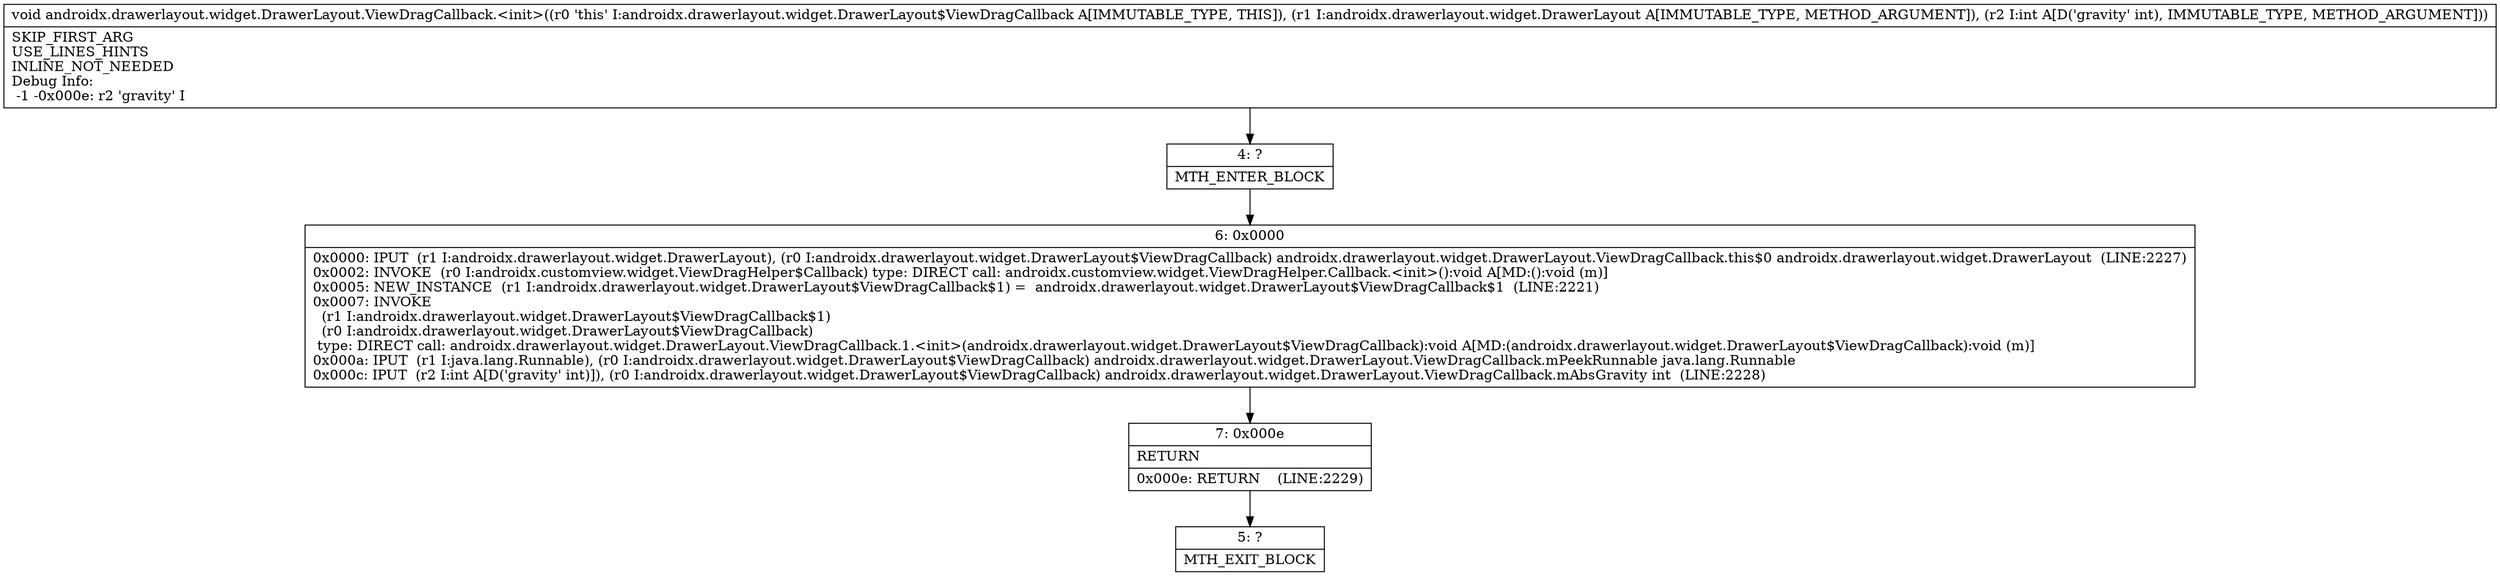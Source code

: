 digraph "CFG forandroidx.drawerlayout.widget.DrawerLayout.ViewDragCallback.\<init\>(Landroidx\/drawerlayout\/widget\/DrawerLayout;I)V" {
Node_4 [shape=record,label="{4\:\ ?|MTH_ENTER_BLOCK\l}"];
Node_6 [shape=record,label="{6\:\ 0x0000|0x0000: IPUT  (r1 I:androidx.drawerlayout.widget.DrawerLayout), (r0 I:androidx.drawerlayout.widget.DrawerLayout$ViewDragCallback) androidx.drawerlayout.widget.DrawerLayout.ViewDragCallback.this$0 androidx.drawerlayout.widget.DrawerLayout  (LINE:2227)\l0x0002: INVOKE  (r0 I:androidx.customview.widget.ViewDragHelper$Callback) type: DIRECT call: androidx.customview.widget.ViewDragHelper.Callback.\<init\>():void A[MD:():void (m)]\l0x0005: NEW_INSTANCE  (r1 I:androidx.drawerlayout.widget.DrawerLayout$ViewDragCallback$1) =  androidx.drawerlayout.widget.DrawerLayout$ViewDragCallback$1  (LINE:2221)\l0x0007: INVOKE  \l  (r1 I:androidx.drawerlayout.widget.DrawerLayout$ViewDragCallback$1)\l  (r0 I:androidx.drawerlayout.widget.DrawerLayout$ViewDragCallback)\l type: DIRECT call: androidx.drawerlayout.widget.DrawerLayout.ViewDragCallback.1.\<init\>(androidx.drawerlayout.widget.DrawerLayout$ViewDragCallback):void A[MD:(androidx.drawerlayout.widget.DrawerLayout$ViewDragCallback):void (m)]\l0x000a: IPUT  (r1 I:java.lang.Runnable), (r0 I:androidx.drawerlayout.widget.DrawerLayout$ViewDragCallback) androidx.drawerlayout.widget.DrawerLayout.ViewDragCallback.mPeekRunnable java.lang.Runnable \l0x000c: IPUT  (r2 I:int A[D('gravity' int)]), (r0 I:androidx.drawerlayout.widget.DrawerLayout$ViewDragCallback) androidx.drawerlayout.widget.DrawerLayout.ViewDragCallback.mAbsGravity int  (LINE:2228)\l}"];
Node_7 [shape=record,label="{7\:\ 0x000e|RETURN\l|0x000e: RETURN    (LINE:2229)\l}"];
Node_5 [shape=record,label="{5\:\ ?|MTH_EXIT_BLOCK\l}"];
MethodNode[shape=record,label="{void androidx.drawerlayout.widget.DrawerLayout.ViewDragCallback.\<init\>((r0 'this' I:androidx.drawerlayout.widget.DrawerLayout$ViewDragCallback A[IMMUTABLE_TYPE, THIS]), (r1 I:androidx.drawerlayout.widget.DrawerLayout A[IMMUTABLE_TYPE, METHOD_ARGUMENT]), (r2 I:int A[D('gravity' int), IMMUTABLE_TYPE, METHOD_ARGUMENT]))  | SKIP_FIRST_ARG\lUSE_LINES_HINTS\lINLINE_NOT_NEEDED\lDebug Info:\l  \-1 \-0x000e: r2 'gravity' I\l}"];
MethodNode -> Node_4;Node_4 -> Node_6;
Node_6 -> Node_7;
Node_7 -> Node_5;
}

